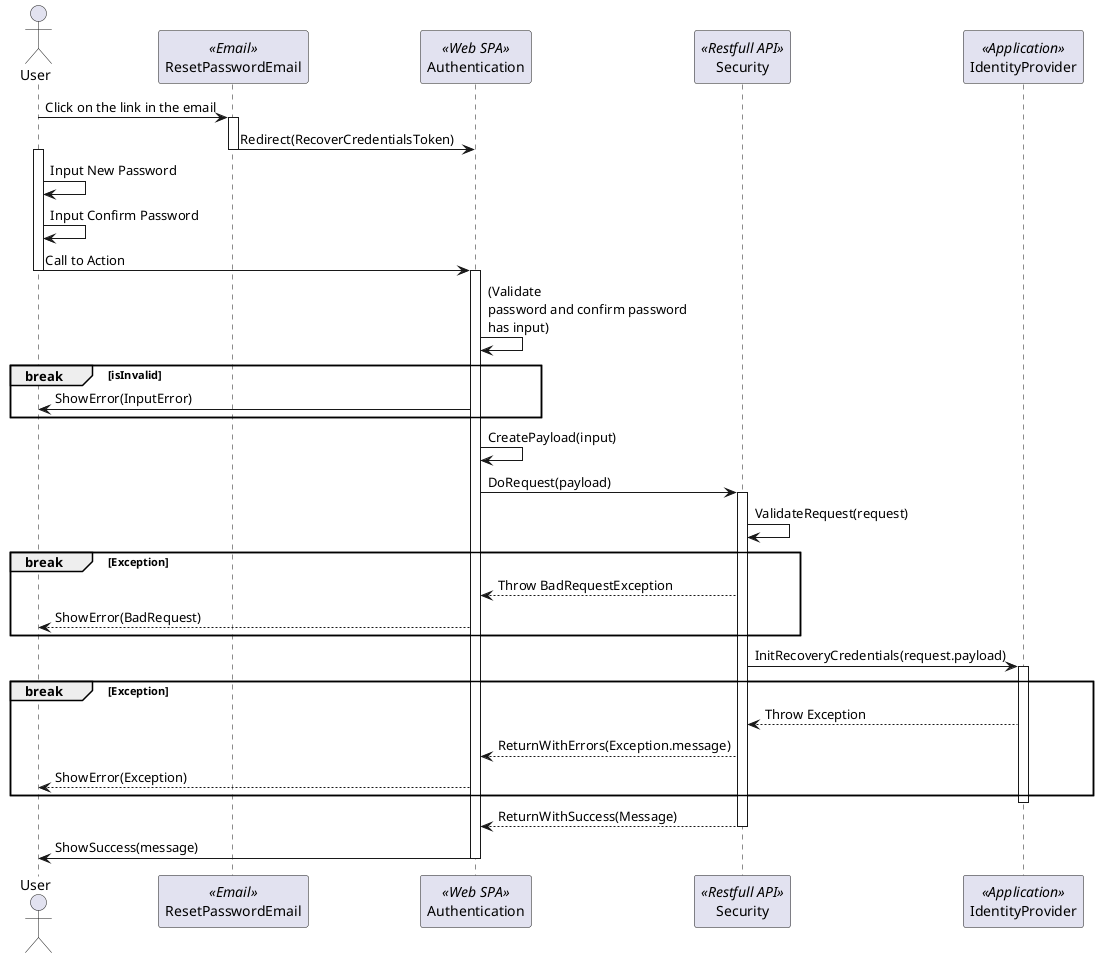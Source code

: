 @startuml ChangeCredentialsPassword
actor User as usr
participant ResetPasswordEmail as email << Email >>
participant Authentication as spa << Web SPA >>
participant Security as api << Restfull API >>
participant IdentityProvider as idp << Application >>
usr -> email : Click on the link in the email
activate email
email -> spa: Redirect(RecoverCredentialsToken)
deactivate email
activate usr
usr -> usr: Input New Password
usr -> usr: Input Confirm Password
usr -> spa: Call to Action
deactivate usr
activate spa
    spa -> spa: (Validate\npassword and confirm password\nhas input)
    break isInvalid
        spa -> usr: ShowError(InputError)
    end
    spa -> spa: CreatePayload(input)
    spa -> api: DoRequest(payload)
    activate api
        api -> api: ValidateRequest(request)
        break Exception
            api --> spa: Throw BadRequestException
            spa --> usr: ShowError(BadRequest)
        end
        api -> idp: InitRecoveryCredentials(request.payload)
        activate idp
        break Exception
            idp --> api: Throw Exception
            api --> spa: ReturnWithErrors(Exception.message)
            spa --> usr: ShowError(Exception)
        end
        deactivate idp
        api --> spa: ReturnWithSuccess(Message)
    deactivate api
    spa -> usr: ShowSuccess(message)
deactivate spa
@enduml